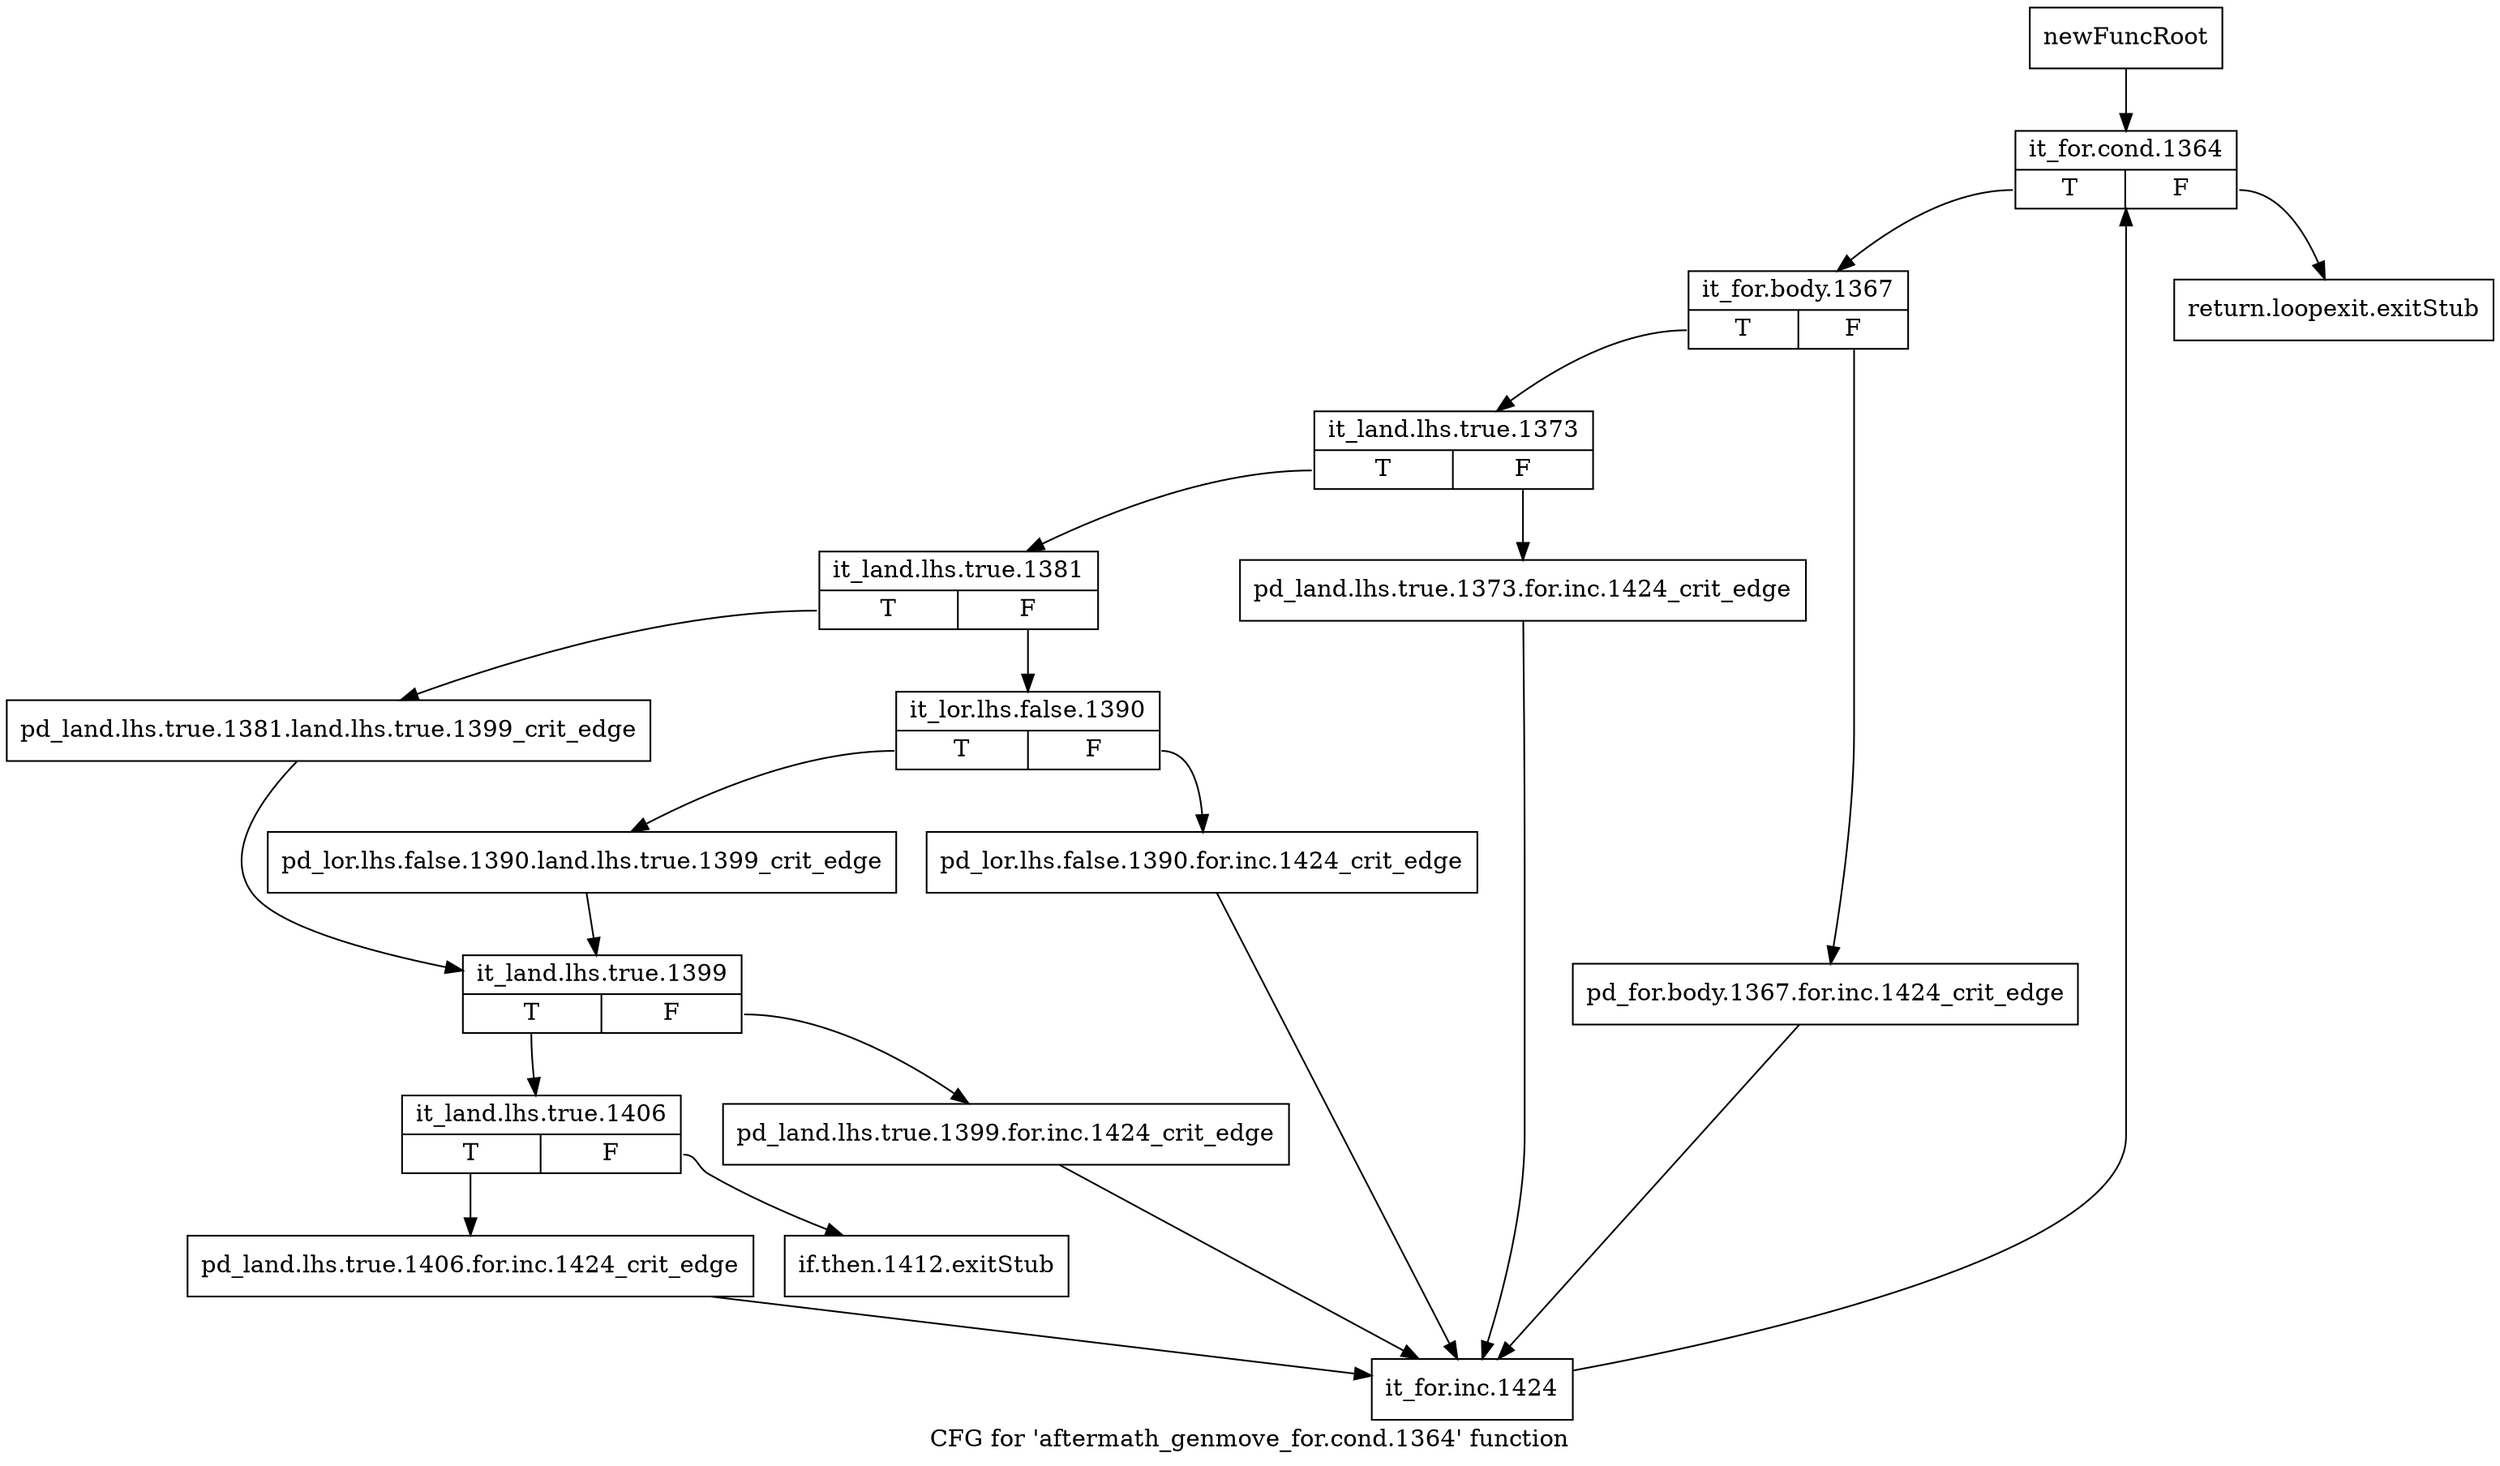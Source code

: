 digraph "CFG for 'aftermath_genmove_for.cond.1364' function" {
	label="CFG for 'aftermath_genmove_for.cond.1364' function";

	Node0x334a210 [shape=record,label="{newFuncRoot}"];
	Node0x334a210 -> Node0x334a300;
	Node0x334a260 [shape=record,label="{return.loopexit.exitStub}"];
	Node0x334a2b0 [shape=record,label="{if.then.1412.exitStub}"];
	Node0x334a300 [shape=record,label="{it_for.cond.1364|{<s0>T|<s1>F}}"];
	Node0x334a300:s0 -> Node0x334a350;
	Node0x334a300:s1 -> Node0x334a260;
	Node0x334a350 [shape=record,label="{it_for.body.1367|{<s0>T|<s1>F}}"];
	Node0x334a350:s0 -> Node0x334b3e0;
	Node0x334a350:s1 -> Node0x334b390;
	Node0x334b390 [shape=record,label="{pd_for.body.1367.for.inc.1424_crit_edge}"];
	Node0x334b390 -> Node0x334b750;
	Node0x334b3e0 [shape=record,label="{it_land.lhs.true.1373|{<s0>T|<s1>F}}"];
	Node0x334b3e0:s0 -> Node0x334b480;
	Node0x334b3e0:s1 -> Node0x334b430;
	Node0x334b430 [shape=record,label="{pd_land.lhs.true.1373.for.inc.1424_crit_edge}"];
	Node0x334b430 -> Node0x334b750;
	Node0x334b480 [shape=record,label="{it_land.lhs.true.1381|{<s0>T|<s1>F}}"];
	Node0x334b480:s0 -> Node0x334b5c0;
	Node0x334b480:s1 -> Node0x334b4d0;
	Node0x334b4d0 [shape=record,label="{it_lor.lhs.false.1390|{<s0>T|<s1>F}}"];
	Node0x334b4d0:s0 -> Node0x334b570;
	Node0x334b4d0:s1 -> Node0x334b520;
	Node0x334b520 [shape=record,label="{pd_lor.lhs.false.1390.for.inc.1424_crit_edge}"];
	Node0x334b520 -> Node0x334b750;
	Node0x334b570 [shape=record,label="{pd_lor.lhs.false.1390.land.lhs.true.1399_crit_edge}"];
	Node0x334b570 -> Node0x334b610;
	Node0x334b5c0 [shape=record,label="{pd_land.lhs.true.1381.land.lhs.true.1399_crit_edge}"];
	Node0x334b5c0 -> Node0x334b610;
	Node0x334b610 [shape=record,label="{it_land.lhs.true.1399|{<s0>T|<s1>F}}"];
	Node0x334b610:s0 -> Node0x334b6b0;
	Node0x334b610:s1 -> Node0x334b660;
	Node0x334b660 [shape=record,label="{pd_land.lhs.true.1399.for.inc.1424_crit_edge}"];
	Node0x334b660 -> Node0x334b750;
	Node0x334b6b0 [shape=record,label="{it_land.lhs.true.1406|{<s0>T|<s1>F}}"];
	Node0x334b6b0:s0 -> Node0x334b700;
	Node0x334b6b0:s1 -> Node0x334a2b0;
	Node0x334b700 [shape=record,label="{pd_land.lhs.true.1406.for.inc.1424_crit_edge}"];
	Node0x334b700 -> Node0x334b750;
	Node0x334b750 [shape=record,label="{it_for.inc.1424}"];
	Node0x334b750 -> Node0x334a300;
}
